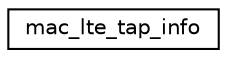 digraph "Graphical Class Hierarchy"
{
 // LATEX_PDF_SIZE
  edge [fontname="Helvetica",fontsize="10",labelfontname="Helvetica",labelfontsize="10"];
  node [fontname="Helvetica",fontsize="10",shape=record];
  rankdir="LR";
  Node0 [label="mac_lte_tap_info",height=0.2,width=0.4,color="black", fillcolor="white", style="filled",URL="$structmac__lte__tap__info.html",tooltip=" "];
}
